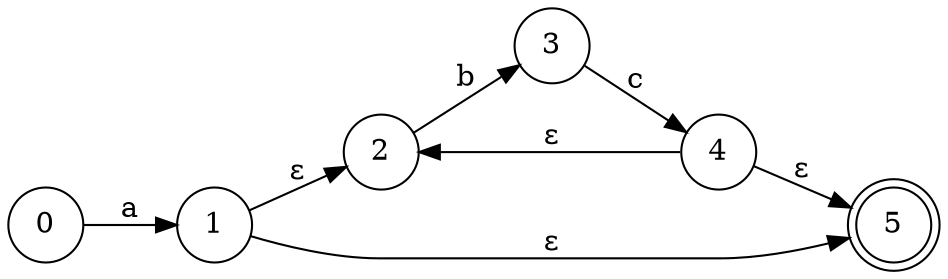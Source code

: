 digraph NFA {
    rankdir=LR;
    node [shape = circle];
    0 -> 1 [label="a"];
    1 -> 2 [label="ε"];
    1 -> 5 [label="ε"];
    2 -> 3 [label="b"];
    3 -> 4 [label="c"];
    4 -> 5 [label="ε"];
    4 -> 2 [label="ε"];
    5 [shape = doublecircle];
}
